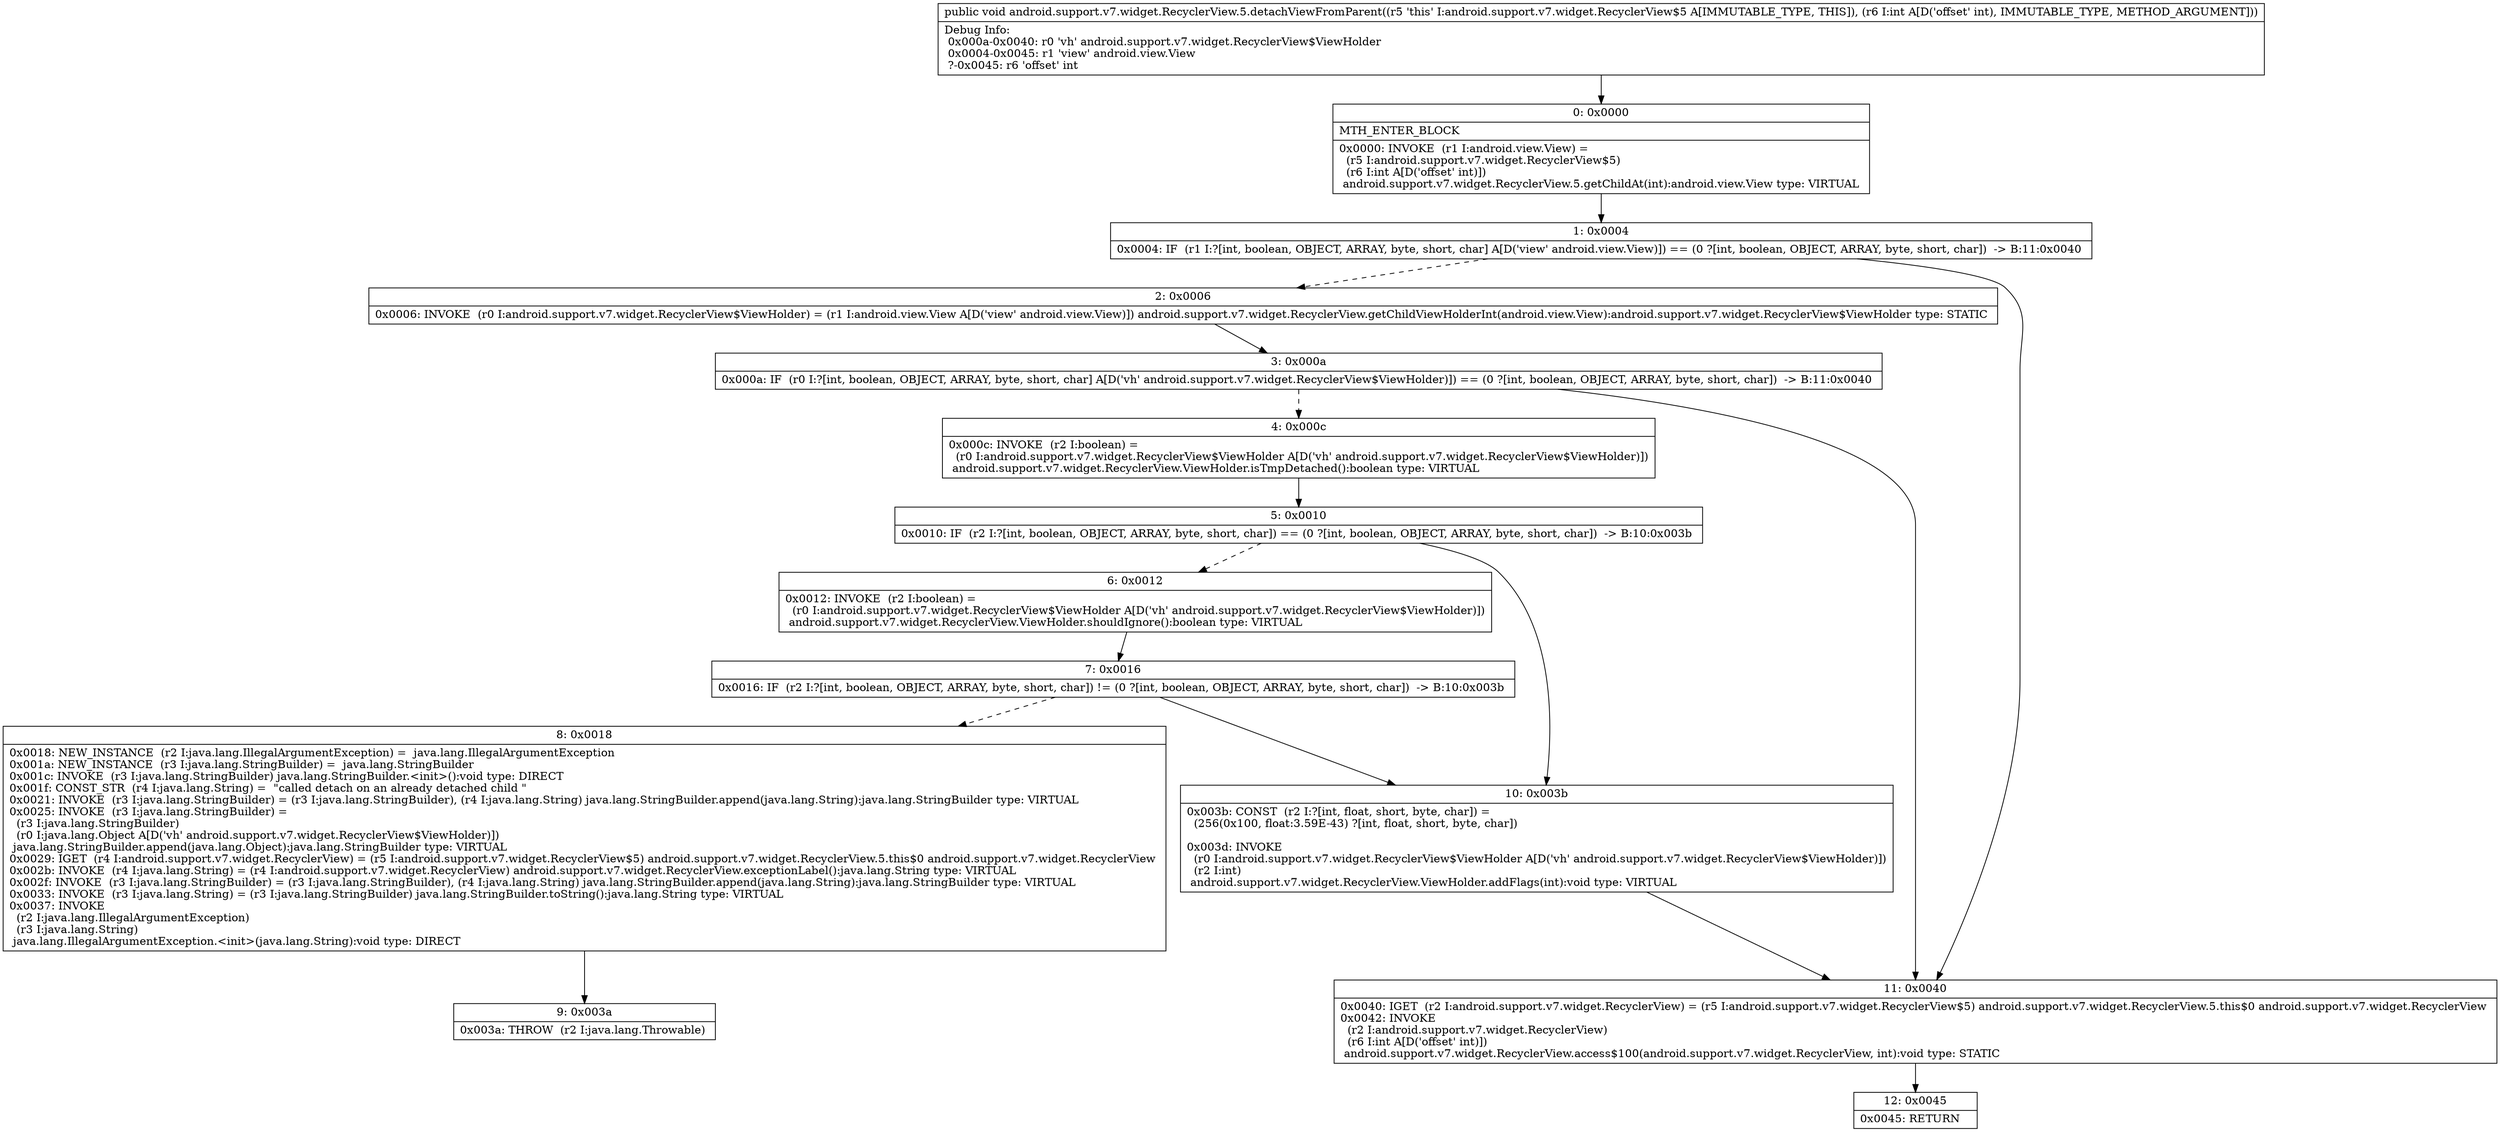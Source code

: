 digraph "CFG forandroid.support.v7.widget.RecyclerView.5.detachViewFromParent(I)V" {
Node_0 [shape=record,label="{0\:\ 0x0000|MTH_ENTER_BLOCK\l|0x0000: INVOKE  (r1 I:android.view.View) = \l  (r5 I:android.support.v7.widget.RecyclerView$5)\l  (r6 I:int A[D('offset' int)])\l android.support.v7.widget.RecyclerView.5.getChildAt(int):android.view.View type: VIRTUAL \l}"];
Node_1 [shape=record,label="{1\:\ 0x0004|0x0004: IF  (r1 I:?[int, boolean, OBJECT, ARRAY, byte, short, char] A[D('view' android.view.View)]) == (0 ?[int, boolean, OBJECT, ARRAY, byte, short, char])  \-\> B:11:0x0040 \l}"];
Node_2 [shape=record,label="{2\:\ 0x0006|0x0006: INVOKE  (r0 I:android.support.v7.widget.RecyclerView$ViewHolder) = (r1 I:android.view.View A[D('view' android.view.View)]) android.support.v7.widget.RecyclerView.getChildViewHolderInt(android.view.View):android.support.v7.widget.RecyclerView$ViewHolder type: STATIC \l}"];
Node_3 [shape=record,label="{3\:\ 0x000a|0x000a: IF  (r0 I:?[int, boolean, OBJECT, ARRAY, byte, short, char] A[D('vh' android.support.v7.widget.RecyclerView$ViewHolder)]) == (0 ?[int, boolean, OBJECT, ARRAY, byte, short, char])  \-\> B:11:0x0040 \l}"];
Node_4 [shape=record,label="{4\:\ 0x000c|0x000c: INVOKE  (r2 I:boolean) = \l  (r0 I:android.support.v7.widget.RecyclerView$ViewHolder A[D('vh' android.support.v7.widget.RecyclerView$ViewHolder)])\l android.support.v7.widget.RecyclerView.ViewHolder.isTmpDetached():boolean type: VIRTUAL \l}"];
Node_5 [shape=record,label="{5\:\ 0x0010|0x0010: IF  (r2 I:?[int, boolean, OBJECT, ARRAY, byte, short, char]) == (0 ?[int, boolean, OBJECT, ARRAY, byte, short, char])  \-\> B:10:0x003b \l}"];
Node_6 [shape=record,label="{6\:\ 0x0012|0x0012: INVOKE  (r2 I:boolean) = \l  (r0 I:android.support.v7.widget.RecyclerView$ViewHolder A[D('vh' android.support.v7.widget.RecyclerView$ViewHolder)])\l android.support.v7.widget.RecyclerView.ViewHolder.shouldIgnore():boolean type: VIRTUAL \l}"];
Node_7 [shape=record,label="{7\:\ 0x0016|0x0016: IF  (r2 I:?[int, boolean, OBJECT, ARRAY, byte, short, char]) != (0 ?[int, boolean, OBJECT, ARRAY, byte, short, char])  \-\> B:10:0x003b \l}"];
Node_8 [shape=record,label="{8\:\ 0x0018|0x0018: NEW_INSTANCE  (r2 I:java.lang.IllegalArgumentException) =  java.lang.IllegalArgumentException \l0x001a: NEW_INSTANCE  (r3 I:java.lang.StringBuilder) =  java.lang.StringBuilder \l0x001c: INVOKE  (r3 I:java.lang.StringBuilder) java.lang.StringBuilder.\<init\>():void type: DIRECT \l0x001f: CONST_STR  (r4 I:java.lang.String) =  \"called detach on an already detached child \" \l0x0021: INVOKE  (r3 I:java.lang.StringBuilder) = (r3 I:java.lang.StringBuilder), (r4 I:java.lang.String) java.lang.StringBuilder.append(java.lang.String):java.lang.StringBuilder type: VIRTUAL \l0x0025: INVOKE  (r3 I:java.lang.StringBuilder) = \l  (r3 I:java.lang.StringBuilder)\l  (r0 I:java.lang.Object A[D('vh' android.support.v7.widget.RecyclerView$ViewHolder)])\l java.lang.StringBuilder.append(java.lang.Object):java.lang.StringBuilder type: VIRTUAL \l0x0029: IGET  (r4 I:android.support.v7.widget.RecyclerView) = (r5 I:android.support.v7.widget.RecyclerView$5) android.support.v7.widget.RecyclerView.5.this$0 android.support.v7.widget.RecyclerView \l0x002b: INVOKE  (r4 I:java.lang.String) = (r4 I:android.support.v7.widget.RecyclerView) android.support.v7.widget.RecyclerView.exceptionLabel():java.lang.String type: VIRTUAL \l0x002f: INVOKE  (r3 I:java.lang.StringBuilder) = (r3 I:java.lang.StringBuilder), (r4 I:java.lang.String) java.lang.StringBuilder.append(java.lang.String):java.lang.StringBuilder type: VIRTUAL \l0x0033: INVOKE  (r3 I:java.lang.String) = (r3 I:java.lang.StringBuilder) java.lang.StringBuilder.toString():java.lang.String type: VIRTUAL \l0x0037: INVOKE  \l  (r2 I:java.lang.IllegalArgumentException)\l  (r3 I:java.lang.String)\l java.lang.IllegalArgumentException.\<init\>(java.lang.String):void type: DIRECT \l}"];
Node_9 [shape=record,label="{9\:\ 0x003a|0x003a: THROW  (r2 I:java.lang.Throwable) \l}"];
Node_10 [shape=record,label="{10\:\ 0x003b|0x003b: CONST  (r2 I:?[int, float, short, byte, char]) = \l  (256(0x100, float:3.59E\-43) ?[int, float, short, byte, char])\l \l0x003d: INVOKE  \l  (r0 I:android.support.v7.widget.RecyclerView$ViewHolder A[D('vh' android.support.v7.widget.RecyclerView$ViewHolder)])\l  (r2 I:int)\l android.support.v7.widget.RecyclerView.ViewHolder.addFlags(int):void type: VIRTUAL \l}"];
Node_11 [shape=record,label="{11\:\ 0x0040|0x0040: IGET  (r2 I:android.support.v7.widget.RecyclerView) = (r5 I:android.support.v7.widget.RecyclerView$5) android.support.v7.widget.RecyclerView.5.this$0 android.support.v7.widget.RecyclerView \l0x0042: INVOKE  \l  (r2 I:android.support.v7.widget.RecyclerView)\l  (r6 I:int A[D('offset' int)])\l android.support.v7.widget.RecyclerView.access$100(android.support.v7.widget.RecyclerView, int):void type: STATIC \l}"];
Node_12 [shape=record,label="{12\:\ 0x0045|0x0045: RETURN   \l}"];
MethodNode[shape=record,label="{public void android.support.v7.widget.RecyclerView.5.detachViewFromParent((r5 'this' I:android.support.v7.widget.RecyclerView$5 A[IMMUTABLE_TYPE, THIS]), (r6 I:int A[D('offset' int), IMMUTABLE_TYPE, METHOD_ARGUMENT]))  | Debug Info:\l  0x000a\-0x0040: r0 'vh' android.support.v7.widget.RecyclerView$ViewHolder\l  0x0004\-0x0045: r1 'view' android.view.View\l  ?\-0x0045: r6 'offset' int\l}"];
MethodNode -> Node_0;
Node_0 -> Node_1;
Node_1 -> Node_2[style=dashed];
Node_1 -> Node_11;
Node_2 -> Node_3;
Node_3 -> Node_4[style=dashed];
Node_3 -> Node_11;
Node_4 -> Node_5;
Node_5 -> Node_6[style=dashed];
Node_5 -> Node_10;
Node_6 -> Node_7;
Node_7 -> Node_8[style=dashed];
Node_7 -> Node_10;
Node_8 -> Node_9;
Node_10 -> Node_11;
Node_11 -> Node_12;
}

